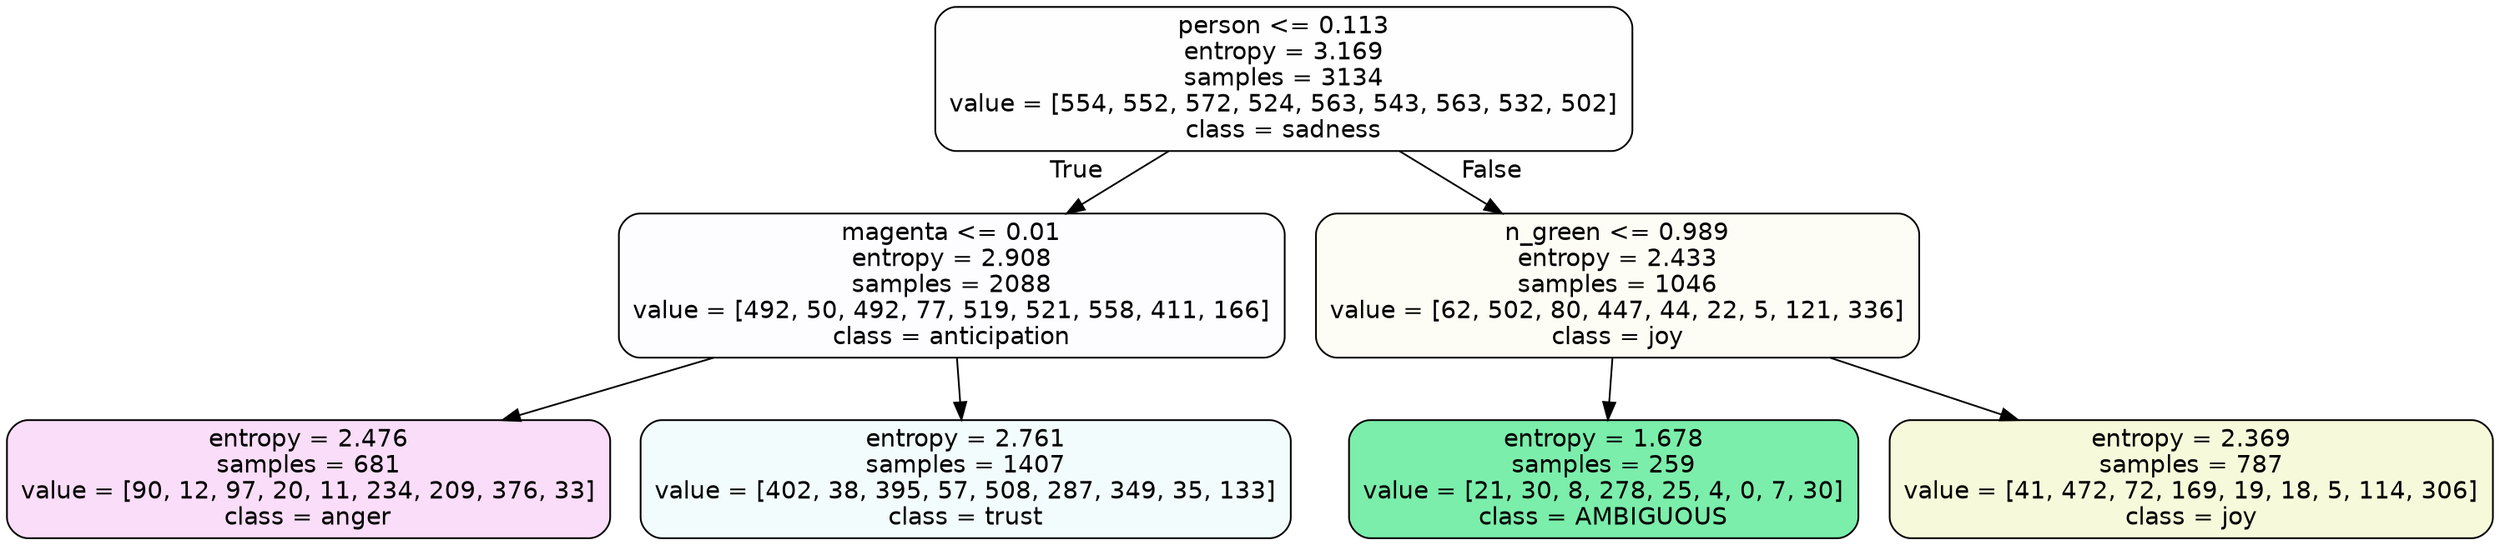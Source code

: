 digraph Tree {
node [shape=box, style="filled, rounded", color="black", fontname=helvetica] ;
edge [fontname=helvetica] ;
0 [label="person <= 0.113\nentropy = 3.169\nsamples = 3134\nvalue = [554, 552, 572, 524, 563, 543, 563, 532, 502]\nclass = sadness", fillcolor="#64e53901"] ;
1 [label="magenta <= 0.01\nentropy = 2.908\nsamples = 2088\nvalue = [492, 50, 492, 77, 519, 521, 558, 411, 166]\nclass = anticipation", fillcolor="#8139e503"] ;
0 -> 1 [labeldistance=2.5, labelangle=45, headlabel="True"] ;
2 [label="entropy = 2.476\nsamples = 681\nvalue = [90, 12, 97, 20, 11, 234, 209, 376, 33]\nclass = anger", fillcolor="#e539d72b"] ;
1 -> 2 ;
3 [label="entropy = 2.761\nsamples = 1407\nvalue = [402, 38, 395, 57, 508, 287, 349, 35, 133]\nclass = trust", fillcolor="#39d7e50f"] ;
1 -> 3 ;
4 [label="n_green <= 0.989\nentropy = 2.433\nsamples = 1046\nvalue = [62, 502, 80, 447, 44, 22, 5, 121, 336]\nclass = joy", fillcolor="#d7e5390c"] ;
0 -> 4 [labeldistance=2.5, labelangle=-45, headlabel="False"] ;
5 [label="entropy = 1.678\nsamples = 259\nvalue = [21, 30, 8, 278, 25, 4, 0, 7, 30]\nclass = AMBIGUOUS", fillcolor="#39e581aa"] ;
4 -> 5 ;
6 [label="entropy = 2.369\nsamples = 787\nvalue = [41, 472, 72, 169, 19, 18, 5, 114, 306]\nclass = joy", fillcolor="#d7e5392f"] ;
4 -> 6 ;
}